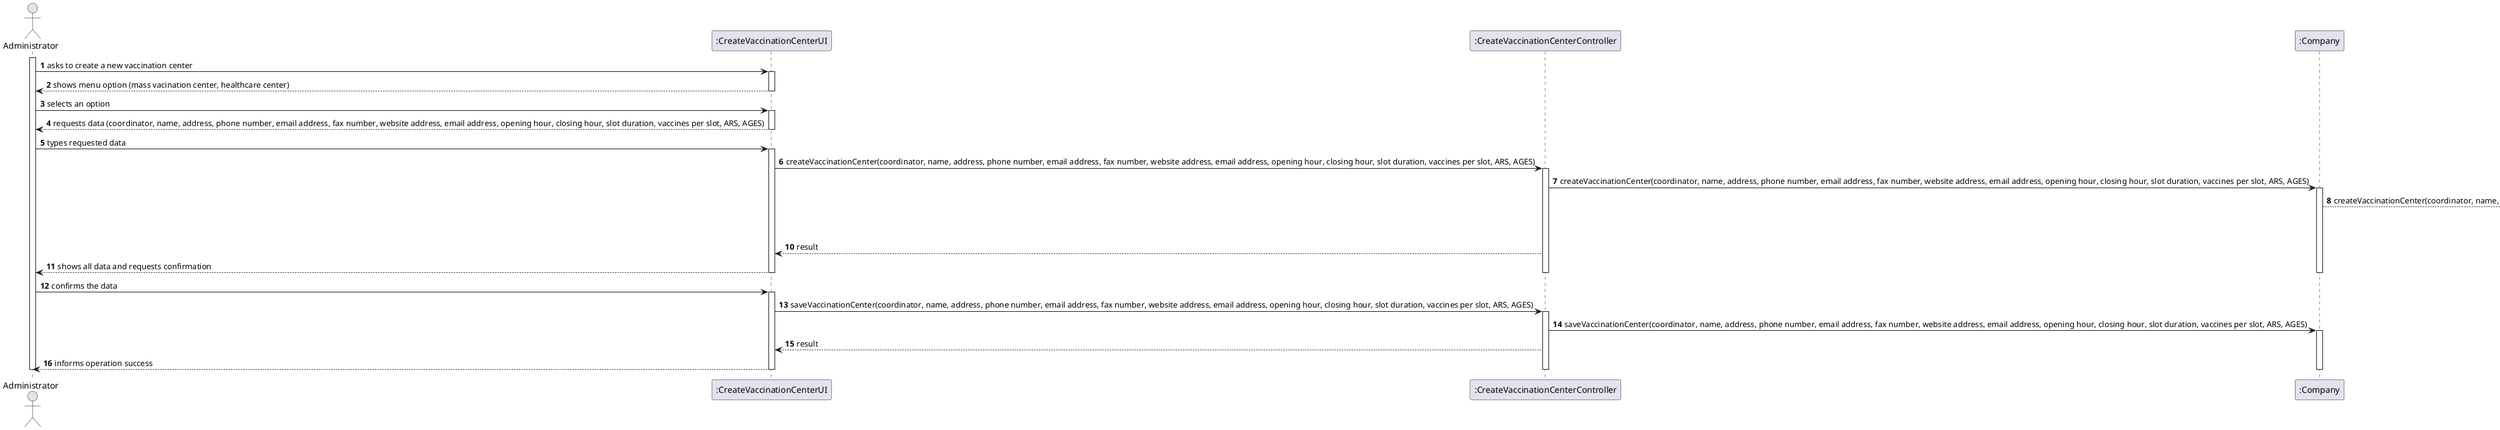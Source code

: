@startuml
autonumber

actor "Administrator" as A

participant ":CreateVaccinationCenterUI" as UI
participant ":CreateVaccinationCenterController" as CTRL
participant ":Company" as C
participant ":VaccinationCenter" as V

activate A
A -> UI : asks to create a new vaccination center
activate UI
UI --> A : shows menu option (mass vacination center, healthcare center)
deactivate UI

A -> UI : selects an option
activate UI
UI --> A : requests data (coordinator, name, address, phone number, email address, fax number, website address, email address, opening hour, closing hour, slot duration, vaccines per slot, ARS, AGES)
deactivate UI

A -> UI : types requested data
activate UI

UI -> CTRL : createVaccinationCenter(coordinator, name, address, phone number, email address, fax number, website address, email address, opening hour, closing hour, slot duration, vaccines per slot, ARS, AGES)
activate CTRL

CTRL -> C : createVaccinationCenter(coordinator, name, address, phone number, email address, fax number, website address, email address, opening hour, closing hour, slot duration, vaccines per slot, ARS, AGES)
activate C
C --> V : createVaccinationCenter(coordinator, name, address, phone number, email address, fax number, website address, email address, opening hour, closing hour, slot duration, vaccines per slot, ARS, AGES)
activate V
V -> V :  validate data

CTRL --> UI : result

UI --> A: shows all data and requests confirmation

deactivate V
deactivate C
deactivate CTRL
deactivate UI


A -> UI : confirms the data
activate UI
UI -> CTRL : saveVaccinationCenter(coordinator, name, address, phone number, email address, fax number, website address, email address, opening hour, closing hour, slot duration, vaccines per slot, ARS, AGES)
activate CTRL
CTRL -> C : saveVaccinationCenter(coordinator, name, address, phone number, email address, fax number, website address, email address, opening hour, closing hour, slot duration, vaccines per slot, ARS, AGES)
activate C




CTRL --> UI: result

UI --> A : informs operation success

deactivate C
deactivate CTRL
deactivate UI
deactivate A


@enduml